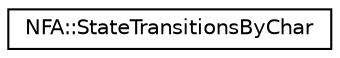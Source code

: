 digraph "Graphical Class Hierarchy"
{
  edge [fontname="Helvetica",fontsize="10",labelfontname="Helvetica",labelfontsize="10"];
  node [fontname="Helvetica",fontsize="10",shape=record];
  rankdir="LR";
  Node0 [label="NFA::StateTransitionsByChar",height=0.2,width=0.4,color="black", fillcolor="white", style="filled",URL="$struct_n_f_a_1_1_state_transitions_by_char.html"];
}
